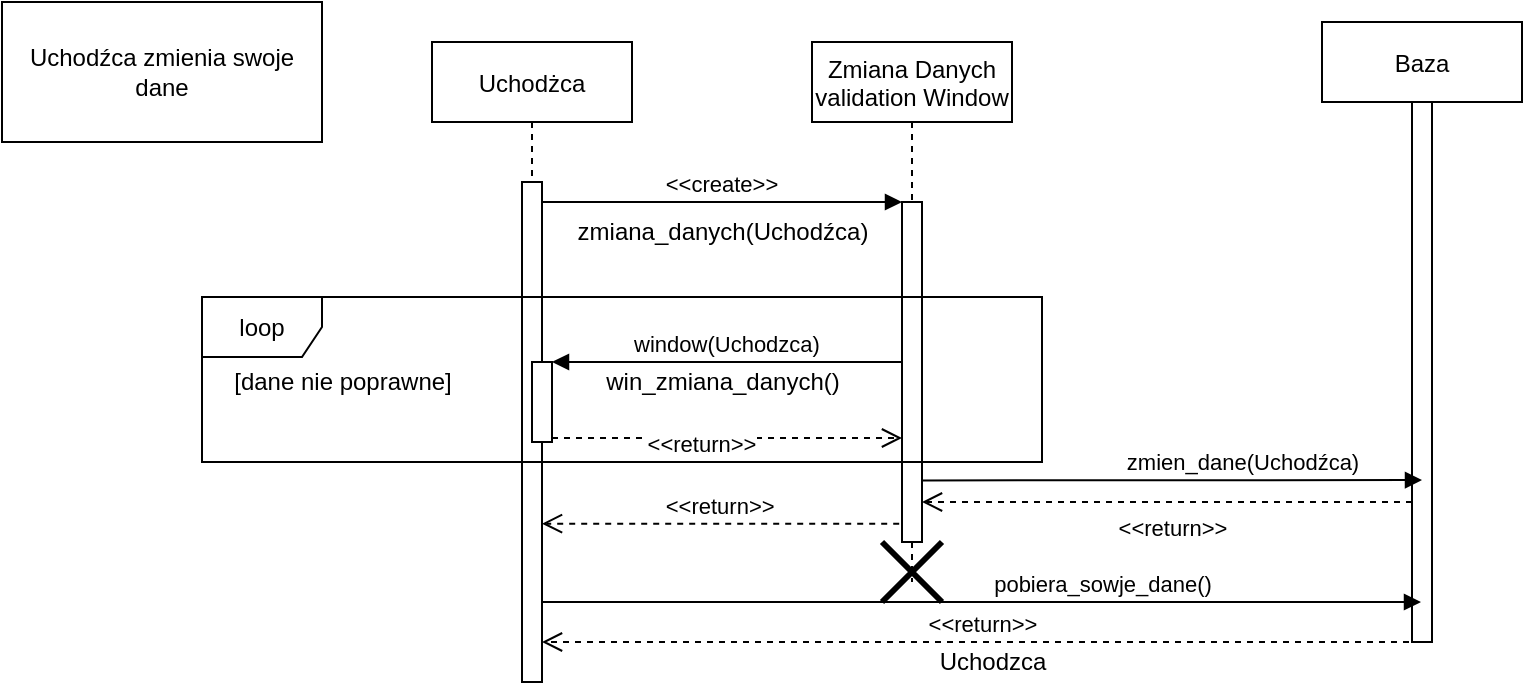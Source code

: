 <mxfile version="18.2.0" type="github">
  <diagram id="kgpKYQtTHZ0yAKxKKP6v" name="Page-1">
    <mxGraphModel dx="1855" dy="595" grid="1" gridSize="10" guides="1" tooltips="1" connect="1" arrows="1" fold="1" page="1" pageScale="1" pageWidth="850" pageHeight="1100" math="0" shadow="0">
      <root>
        <mxCell id="0" />
        <mxCell id="1" parent="0" />
        <mxCell id="3nuBFxr9cyL0pnOWT2aG-1" value="Uchodżca" style="shape=umlLifeline;perimeter=lifelinePerimeter;container=1;collapsible=0;recursiveResize=0;rounded=0;shadow=0;strokeWidth=1;" parent="1" vertex="1">
          <mxGeometry x="145" y="30" width="100" height="320" as="geometry" />
        </mxCell>
        <mxCell id="3nuBFxr9cyL0pnOWT2aG-2" value="" style="points=[];perimeter=orthogonalPerimeter;rounded=0;shadow=0;strokeWidth=1;" parent="3nuBFxr9cyL0pnOWT2aG-1" vertex="1">
          <mxGeometry x="45" y="70" width="10" height="250" as="geometry" />
        </mxCell>
        <mxCell id="3nuBFxr9cyL0pnOWT2aG-4" value="" style="points=[];perimeter=orthogonalPerimeter;rounded=0;shadow=0;strokeWidth=1;" parent="3nuBFxr9cyL0pnOWT2aG-1" vertex="1">
          <mxGeometry x="50" y="160" width="10" height="40" as="geometry" />
        </mxCell>
        <mxCell id="3nuBFxr9cyL0pnOWT2aG-5" value="Zmiana Danych&#xa;validation Window" style="shape=umlLifeline;perimeter=lifelinePerimeter;container=1;collapsible=0;recursiveResize=0;rounded=0;shadow=0;strokeWidth=1;" parent="1" vertex="1">
          <mxGeometry x="335" y="30" width="100" height="270" as="geometry" />
        </mxCell>
        <mxCell id="3nuBFxr9cyL0pnOWT2aG-6" value="" style="points=[];perimeter=orthogonalPerimeter;rounded=0;shadow=0;strokeWidth=1;" parent="3nuBFxr9cyL0pnOWT2aG-5" vertex="1">
          <mxGeometry x="45" y="80" width="10" height="170" as="geometry" />
        </mxCell>
        <mxCell id="3nuBFxr9cyL0pnOWT2aG-7" value="&lt;&lt;return&gt;&gt;" style="verticalAlign=bottom;endArrow=open;dashed=1;endSize=8;exitX=-0.14;exitY=0.946;shadow=0;strokeWidth=1;exitDx=0;exitDy=0;exitPerimeter=0;" parent="1" source="3nuBFxr9cyL0pnOWT2aG-6" target="3nuBFxr9cyL0pnOWT2aG-2" edge="1">
          <mxGeometry relative="1" as="geometry">
            <mxPoint x="310" y="330" as="targetPoint" />
          </mxGeometry>
        </mxCell>
        <mxCell id="3nuBFxr9cyL0pnOWT2aG-8" value="&lt;&lt;create&gt;&gt;" style="verticalAlign=bottom;endArrow=block;entryX=0;entryY=0;shadow=0;strokeWidth=1;" parent="1" source="3nuBFxr9cyL0pnOWT2aG-2" target="3nuBFxr9cyL0pnOWT2aG-6" edge="1">
          <mxGeometry relative="1" as="geometry">
            <mxPoint x="310" y="110" as="sourcePoint" />
          </mxGeometry>
        </mxCell>
        <mxCell id="3nuBFxr9cyL0pnOWT2aG-9" value="window(Uchodzca)" style="verticalAlign=bottom;endArrow=block;shadow=0;strokeWidth=1;" parent="1" source="3nuBFxr9cyL0pnOWT2aG-6" target="3nuBFxr9cyL0pnOWT2aG-4" edge="1">
          <mxGeometry relative="1" as="geometry">
            <mxPoint x="275" y="150" as="sourcePoint" />
            <mxPoint x="200" y="170" as="targetPoint" />
            <Array as="points">
              <mxPoint x="275" y="190" />
            </Array>
          </mxGeometry>
        </mxCell>
        <mxCell id="3nuBFxr9cyL0pnOWT2aG-10" value="&lt;&lt;return&gt;&gt;" style="verticalAlign=bottom;endArrow=open;dashed=1;endSize=8;exitX=1;exitY=0.95;shadow=0;strokeWidth=1;" parent="1" source="3nuBFxr9cyL0pnOWT2aG-4" target="3nuBFxr9cyL0pnOWT2aG-6" edge="1">
          <mxGeometry x="-0.143" y="-12" relative="1" as="geometry">
            <mxPoint x="275" y="207" as="targetPoint" />
            <Array as="points">
              <mxPoint x="250" y="228" />
            </Array>
            <mxPoint as="offset" />
          </mxGeometry>
        </mxCell>
        <mxCell id="QgPjM4lF8auYdssTfLHn-28" value="zmiana_danych(Uchodźca)" style="text;html=1;align=center;verticalAlign=middle;resizable=0;points=[];autosize=1;strokeColor=none;fillColor=none;" vertex="1" parent="1">
          <mxGeometry x="210" y="115" width="160" height="20" as="geometry" />
        </mxCell>
        <mxCell id="QgPjM4lF8auYdssTfLHn-29" value="win_zmiana_danych()" style="text;html=1;align=center;verticalAlign=middle;resizable=0;points=[];autosize=1;strokeColor=none;fillColor=none;" vertex="1" parent="1">
          <mxGeometry x="225" y="190" width="130" height="20" as="geometry" />
        </mxCell>
        <mxCell id="QgPjM4lF8auYdssTfLHn-76" value="Baza" style="shape=umlLifeline;perimeter=lifelinePerimeter;container=1;collapsible=0;recursiveResize=0;rounded=0;shadow=0;strokeWidth=1;" vertex="1" parent="1">
          <mxGeometry x="590" y="20" width="100" height="310" as="geometry" />
        </mxCell>
        <mxCell id="QgPjM4lF8auYdssTfLHn-77" value="" style="points=[];perimeter=orthogonalPerimeter;rounded=0;shadow=0;strokeWidth=1;" vertex="1" parent="QgPjM4lF8auYdssTfLHn-76">
          <mxGeometry x="45" y="40" width="10" height="270" as="geometry" />
        </mxCell>
        <mxCell id="QgPjM4lF8auYdssTfLHn-80" value="&amp;lt;&amp;lt;return&amp;gt;&amp;gt;" style="html=1;verticalAlign=bottom;endArrow=open;dashed=1;endSize=8;rounded=0;" edge="1" parent="1" source="QgPjM4lF8auYdssTfLHn-77">
          <mxGeometry x="-0.021" y="22" relative="1" as="geometry">
            <mxPoint x="770" y="250" as="sourcePoint" />
            <mxPoint x="390" y="260" as="targetPoint" />
            <Array as="points">
              <mxPoint x="480" y="260" />
            </Array>
            <mxPoint as="offset" />
          </mxGeometry>
        </mxCell>
        <mxCell id="QgPjM4lF8auYdssTfLHn-81" value="loop" style="shape=umlFrame;whiteSpace=wrap;html=1;" vertex="1" parent="1">
          <mxGeometry x="30" y="157.5" width="420" height="82.5" as="geometry" />
        </mxCell>
        <mxCell id="QgPjM4lF8auYdssTfLHn-82" value="[dane nie poprawne]" style="text;html=1;align=center;verticalAlign=middle;resizable=0;points=[];autosize=1;strokeColor=none;fillColor=none;" vertex="1" parent="1">
          <mxGeometry x="40" y="190" width="120" height="20" as="geometry" />
        </mxCell>
        <mxCell id="QgPjM4lF8auYdssTfLHn-83" value="Uchodźca zmienia swoje dane" style="whiteSpace=wrap;html=1;" vertex="1" parent="1">
          <mxGeometry x="-70" y="10" width="160" height="70" as="geometry" />
        </mxCell>
        <mxCell id="QgPjM4lF8auYdssTfLHn-86" value="&amp;lt;&amp;lt;return&amp;gt;&amp;gt;" style="html=1;verticalAlign=bottom;endArrow=open;dashed=1;endSize=8;rounded=0;" edge="1" parent="1" source="QgPjM4lF8auYdssTfLHn-76">
          <mxGeometry relative="1" as="geometry">
            <mxPoint x="440" y="320" as="sourcePoint" />
            <mxPoint x="200" y="330" as="targetPoint" />
            <Array as="points">
              <mxPoint x="550" y="330" />
            </Array>
          </mxGeometry>
        </mxCell>
        <mxCell id="QgPjM4lF8auYdssTfLHn-87" value="Uchodzca" style="text;html=1;align=center;verticalAlign=middle;resizable=0;points=[];autosize=1;strokeColor=none;fillColor=none;" vertex="1" parent="1">
          <mxGeometry x="390" y="330" width="70" height="20" as="geometry" />
        </mxCell>
        <mxCell id="QgPjM4lF8auYdssTfLHn-84" value="pobiera_sowje_dane()" style="html=1;verticalAlign=bottom;endArrow=block;rounded=0;" edge="1" parent="1" source="3nuBFxr9cyL0pnOWT2aG-2" target="QgPjM4lF8auYdssTfLHn-76">
          <mxGeometry x="0.274" width="80" relative="1" as="geometry">
            <mxPoint x="200" y="300" as="sourcePoint" />
            <mxPoint x="280" y="300" as="targetPoint" />
            <Array as="points">
              <mxPoint x="550" y="310" />
            </Array>
            <mxPoint as="offset" />
          </mxGeometry>
        </mxCell>
        <mxCell id="QgPjM4lF8auYdssTfLHn-16" value="" style="shape=umlDestroy;whiteSpace=wrap;html=1;strokeWidth=3;" vertex="1" parent="1">
          <mxGeometry x="370" y="280" width="30" height="30" as="geometry" />
        </mxCell>
        <mxCell id="QgPjM4lF8auYdssTfLHn-79" value="zmien_dane(Uchodźca)" style="html=1;verticalAlign=bottom;endArrow=block;rounded=0;exitX=0.98;exitY=0.819;exitDx=0;exitDy=0;exitPerimeter=0;" edge="1" parent="1" source="3nuBFxr9cyL0pnOWT2aG-6">
          <mxGeometry x="0.283" width="80" relative="1" as="geometry">
            <mxPoint x="390" y="240" as="sourcePoint" />
            <mxPoint x="640" y="249" as="targetPoint" />
            <Array as="points" />
            <mxPoint as="offset" />
          </mxGeometry>
        </mxCell>
      </root>
    </mxGraphModel>
  </diagram>
</mxfile>
